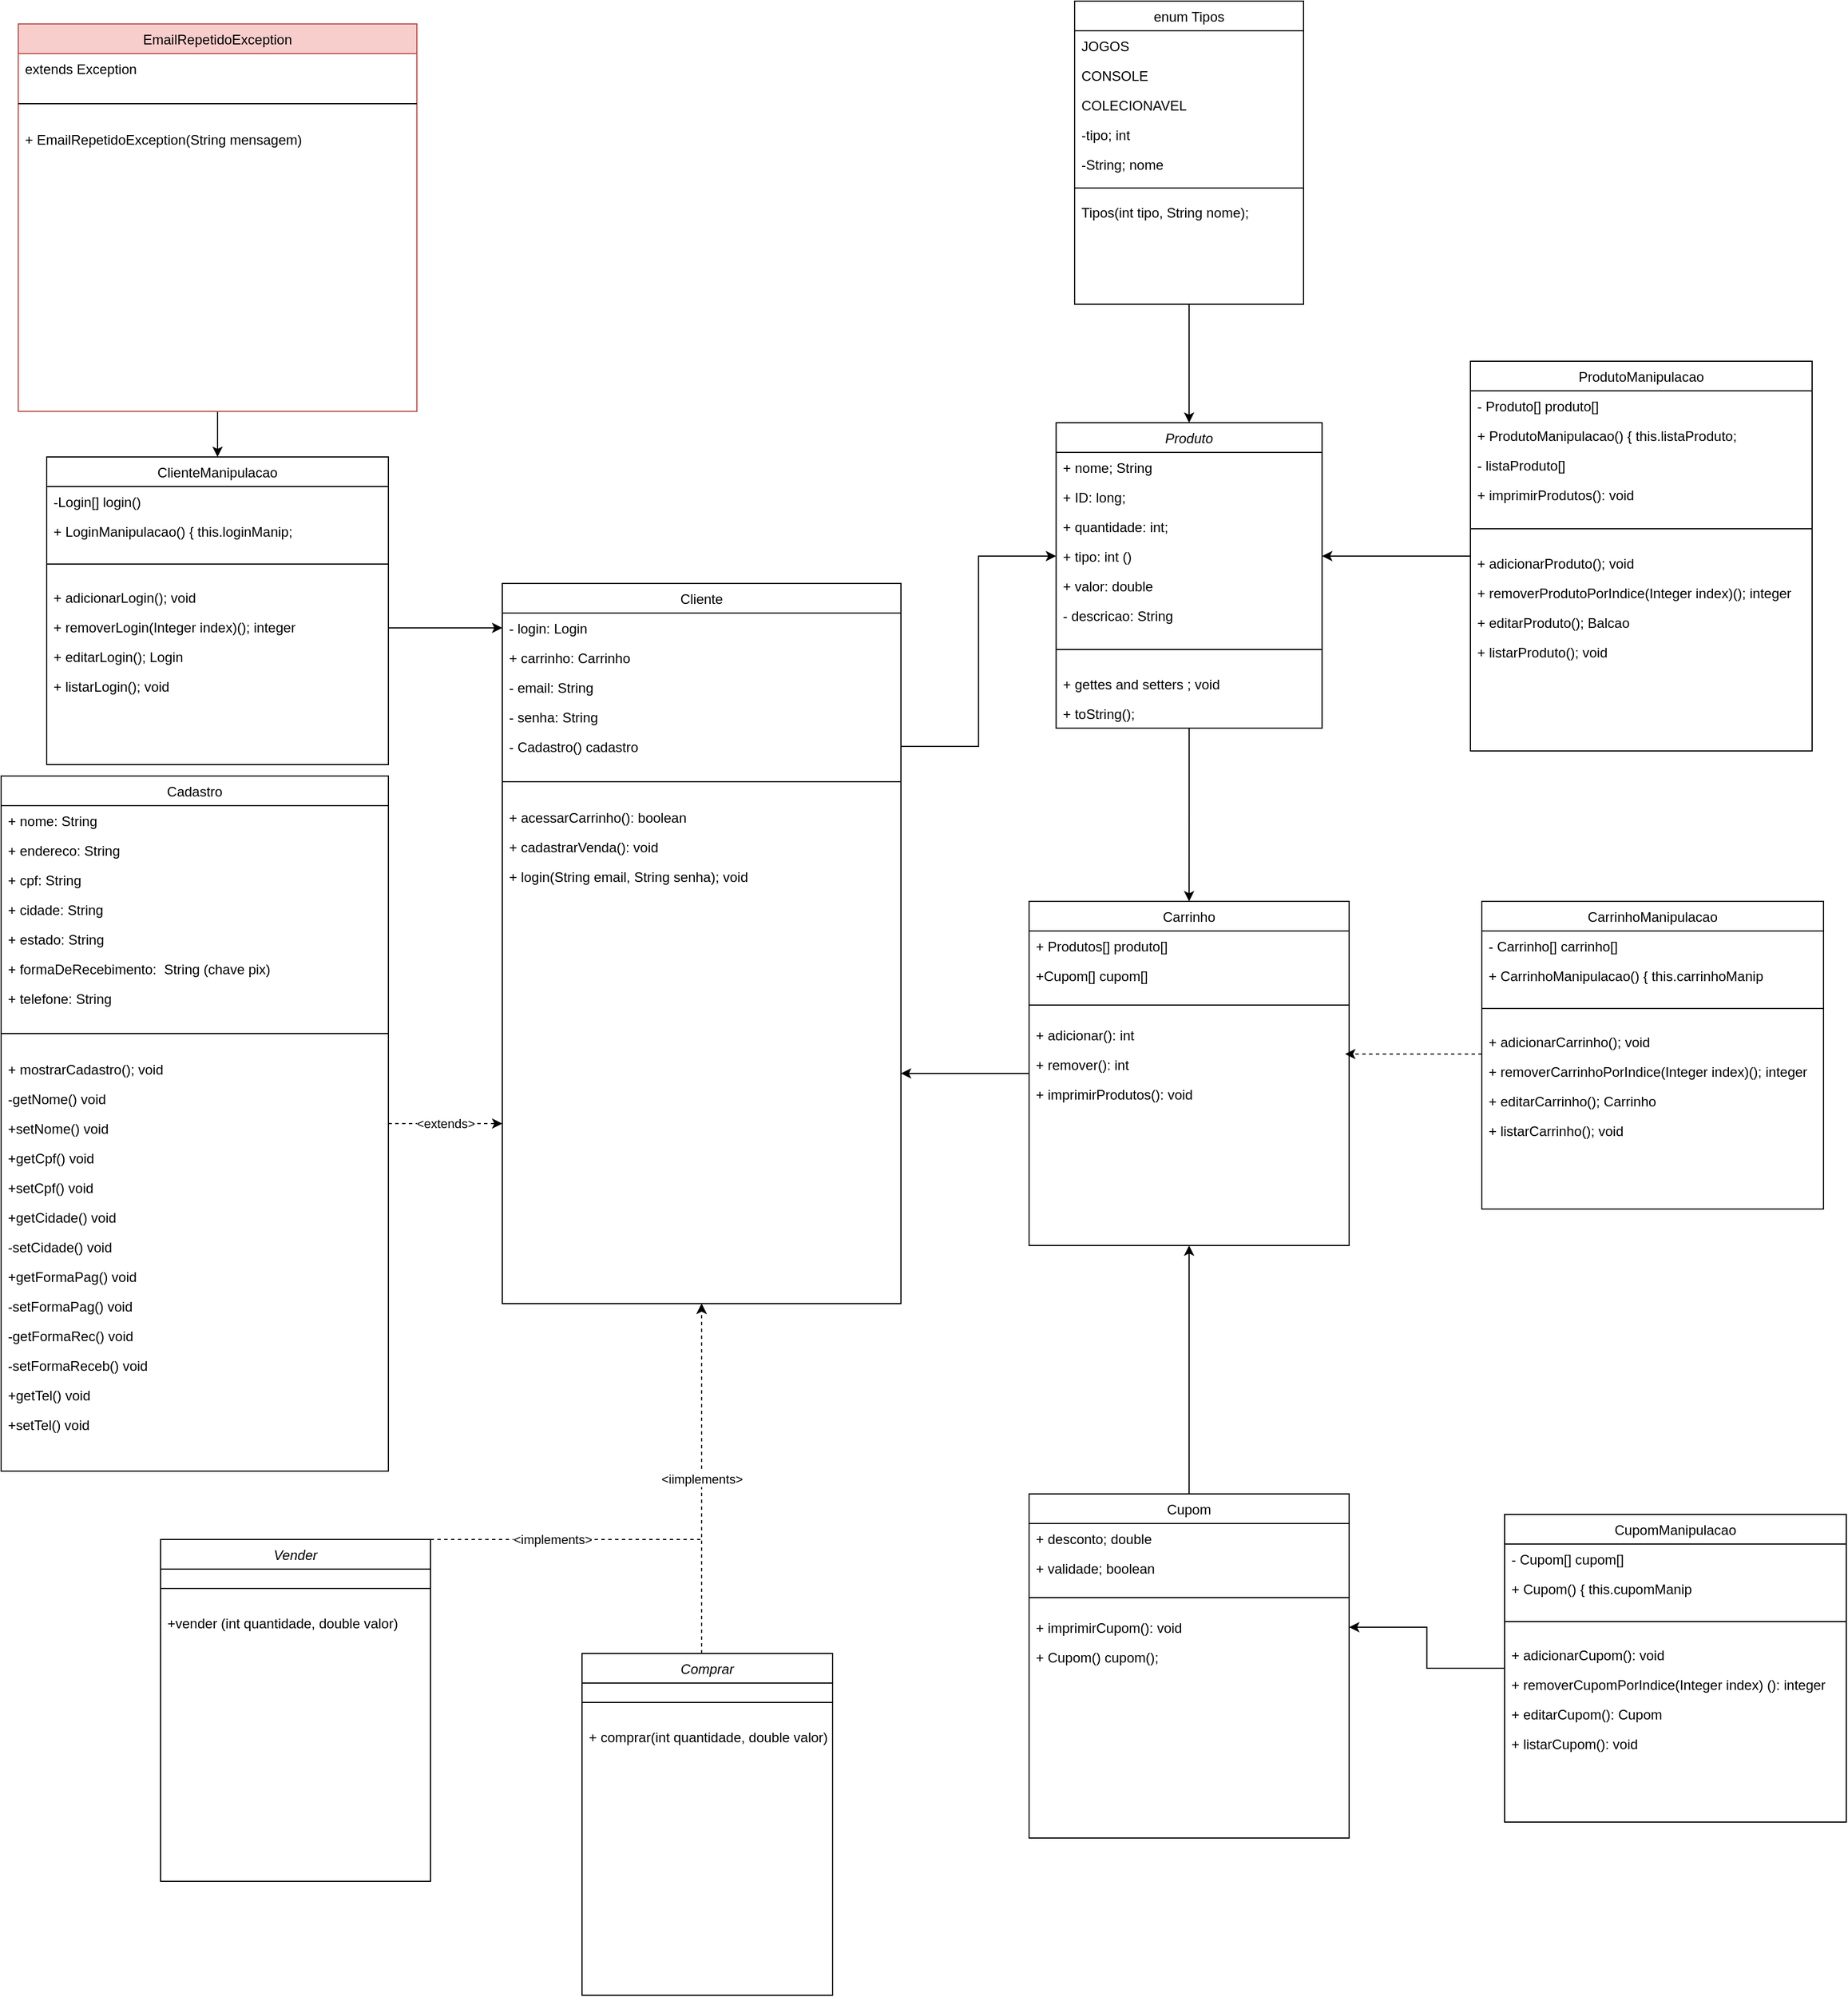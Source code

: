 <mxfile version="20.4.0" type="github">
  <diagram id="C5RBs43oDa-KdzZeNtuy" name="Page-1">
    <mxGraphModel dx="4876" dy="3347" grid="1" gridSize="10" guides="1" tooltips="1" connect="1" arrows="1" fold="1" page="1" pageScale="1" pageWidth="3300" pageHeight="2339" math="0" shadow="0">
      <root>
        <mxCell id="WIyWlLk6GJQsqaUBKTNV-0" />
        <mxCell id="WIyWlLk6GJQsqaUBKTNV-1" parent="WIyWlLk6GJQsqaUBKTNV-0" />
        <mxCell id="kBdst28I5aQ1oTpQg8cU-42" style="edgeStyle=orthogonalEdgeStyle;rounded=0;orthogonalLoop=1;jettySize=auto;html=1;" edge="1" parent="WIyWlLk6GJQsqaUBKTNV-1" source="JkuJIoE7SBukqdG8tUZ_-12">
          <mxGeometry relative="1" as="geometry">
            <mxPoint x="630" y="151" as="targetPoint" />
          </mxGeometry>
        </mxCell>
        <mxCell id="JkuJIoE7SBukqdG8tUZ_-12" value="Carrinho" style="swimlane;fontStyle=0;align=center;verticalAlign=top;childLayout=stackLayout;horizontal=1;startSize=26;horizontalStack=0;resizeParent=1;resizeLast=0;collapsible=1;marginBottom=0;rounded=0;shadow=0;strokeWidth=1;" parent="WIyWlLk6GJQsqaUBKTNV-1" vertex="1">
          <mxGeometry x="742.5" width="281" height="302" as="geometry">
            <mxRectangle x="550" y="140" width="160" height="26" as="alternateBounds" />
          </mxGeometry>
        </mxCell>
        <mxCell id="JkuJIoE7SBukqdG8tUZ_-14" value="+ Produtos[] produto[]" style="text;align=left;verticalAlign=top;spacingLeft=4;spacingRight=4;overflow=hidden;rotatable=0;points=[[0,0.5],[1,0.5]];portConstraint=eastwest;" parent="JkuJIoE7SBukqdG8tUZ_-12" vertex="1">
          <mxGeometry y="26" width="281" height="26" as="geometry" />
        </mxCell>
        <mxCell id="kBdst28I5aQ1oTpQg8cU-58" value="+Cupom[] cupom[]" style="text;align=left;verticalAlign=top;spacingLeft=4;spacingRight=4;overflow=hidden;rotatable=0;points=[[0,0.5],[1,0.5]];portConstraint=eastwest;" vertex="1" parent="JkuJIoE7SBukqdG8tUZ_-12">
          <mxGeometry y="52" width="281" height="26" as="geometry" />
        </mxCell>
        <mxCell id="JkuJIoE7SBukqdG8tUZ_-16" value="" style="line;html=1;strokeWidth=1;align=left;verticalAlign=middle;spacingTop=-1;spacingLeft=3;spacingRight=3;rotatable=0;labelPosition=right;points=[];portConstraint=eastwest;" parent="JkuJIoE7SBukqdG8tUZ_-12" vertex="1">
          <mxGeometry y="78" width="281" height="26" as="geometry" />
        </mxCell>
        <mxCell id="JkuJIoE7SBukqdG8tUZ_-17" value="+ adicionar(): int" style="text;align=left;verticalAlign=top;spacingLeft=4;spacingRight=4;overflow=hidden;rotatable=0;points=[[0,0.5],[1,0.5]];portConstraint=eastwest;" parent="JkuJIoE7SBukqdG8tUZ_-12" vertex="1">
          <mxGeometry y="104" width="281" height="26" as="geometry" />
        </mxCell>
        <mxCell id="kBdst28I5aQ1oTpQg8cU-73" value="+ remover(): int" style="text;align=left;verticalAlign=top;spacingLeft=4;spacingRight=4;overflow=hidden;rotatable=0;points=[[0,0.5],[1,0.5]];portConstraint=eastwest;" vertex="1" parent="JkuJIoE7SBukqdG8tUZ_-12">
          <mxGeometry y="130" width="281" height="26" as="geometry" />
        </mxCell>
        <mxCell id="JkuJIoE7SBukqdG8tUZ_-19" value="+ imprimirProdutos(): void" style="text;align=left;verticalAlign=top;spacingLeft=4;spacingRight=4;overflow=hidden;rotatable=0;points=[[0,0.5],[1,0.5]];portConstraint=eastwest;" parent="JkuJIoE7SBukqdG8tUZ_-12" vertex="1">
          <mxGeometry y="156" width="281" height="26" as="geometry" />
        </mxCell>
        <mxCell id="kBdst28I5aQ1oTpQg8cU-48" style="edgeStyle=orthogonalEdgeStyle;rounded=0;orthogonalLoop=1;jettySize=auto;html=1;" edge="1" parent="WIyWlLk6GJQsqaUBKTNV-1" source="JkuJIoE7SBukqdG8tUZ_-20" target="JkuJIoE7SBukqdG8tUZ_-12">
          <mxGeometry relative="1" as="geometry" />
        </mxCell>
        <mxCell id="JkuJIoE7SBukqdG8tUZ_-20" value="Produto" style="swimlane;fontStyle=2;align=center;verticalAlign=top;childLayout=stackLayout;horizontal=1;startSize=26;horizontalStack=0;resizeParent=1;resizeLast=0;collapsible=1;marginBottom=0;rounded=0;shadow=0;strokeWidth=1;" parent="WIyWlLk6GJQsqaUBKTNV-1" vertex="1">
          <mxGeometry x="766.25" y="-420" width="233.5" height="268" as="geometry">
            <mxRectangle x="230" y="140" width="160" height="26" as="alternateBounds" />
          </mxGeometry>
        </mxCell>
        <mxCell id="JkuJIoE7SBukqdG8tUZ_-21" value="+ nome; String" style="text;align=left;verticalAlign=top;spacingLeft=4;spacingRight=4;overflow=hidden;rotatable=0;points=[[0,0.5],[1,0.5]];portConstraint=eastwest;" parent="JkuJIoE7SBukqdG8tUZ_-20" vertex="1">
          <mxGeometry y="26" width="233.5" height="26" as="geometry" />
        </mxCell>
        <mxCell id="JkuJIoE7SBukqdG8tUZ_-22" value="+ ID: long;" style="text;align=left;verticalAlign=top;spacingLeft=4;spacingRight=4;overflow=hidden;rotatable=0;points=[[0,0.5],[1,0.5]];portConstraint=eastwest;rounded=0;shadow=0;html=0;" parent="JkuJIoE7SBukqdG8tUZ_-20" vertex="1">
          <mxGeometry y="52" width="233.5" height="26" as="geometry" />
        </mxCell>
        <mxCell id="JkuJIoE7SBukqdG8tUZ_-23" value="+ quantidade: int;" style="text;align=left;verticalAlign=top;spacingLeft=4;spacingRight=4;overflow=hidden;rotatable=0;points=[[0,0.5],[1,0.5]];portConstraint=eastwest;rounded=0;shadow=0;html=0;" parent="JkuJIoE7SBukqdG8tUZ_-20" vertex="1">
          <mxGeometry y="78" width="233.5" height="26" as="geometry" />
        </mxCell>
        <mxCell id="JkuJIoE7SBukqdG8tUZ_-24" value="+ tipo: int ()" style="text;align=left;verticalAlign=top;spacingLeft=4;spacingRight=4;overflow=hidden;rotatable=0;points=[[0,0.5],[1,0.5]];portConstraint=eastwest;rounded=0;shadow=0;html=0;" parent="JkuJIoE7SBukqdG8tUZ_-20" vertex="1">
          <mxGeometry y="104" width="233.5" height="26" as="geometry" />
        </mxCell>
        <mxCell id="JkuJIoE7SBukqdG8tUZ_-25" value="+ valor: double" style="text;align=left;verticalAlign=top;spacingLeft=4;spacingRight=4;overflow=hidden;rotatable=0;points=[[0,0.5],[1,0.5]];portConstraint=eastwest;rounded=0;shadow=0;html=0;" parent="JkuJIoE7SBukqdG8tUZ_-20" vertex="1">
          <mxGeometry y="130" width="233.5" height="26" as="geometry" />
        </mxCell>
        <mxCell id="JkuJIoE7SBukqdG8tUZ_-2" value="- descricao: String" style="text;align=left;verticalAlign=top;spacingLeft=4;spacingRight=4;overflow=hidden;rotatable=0;points=[[0,0.5],[1,0.5]];portConstraint=eastwest;" parent="JkuJIoE7SBukqdG8tUZ_-20" vertex="1">
          <mxGeometry y="156" width="233.5" height="26" as="geometry" />
        </mxCell>
        <mxCell id="JkuJIoE7SBukqdG8tUZ_-26" value="" style="line;html=1;strokeWidth=1;align=left;verticalAlign=middle;spacingTop=-1;spacingLeft=3;spacingRight=3;rotatable=0;labelPosition=right;points=[];portConstraint=eastwest;" parent="JkuJIoE7SBukqdG8tUZ_-20" vertex="1">
          <mxGeometry y="182" width="233.5" height="34" as="geometry" />
        </mxCell>
        <mxCell id="nwzno8uzd7vZPeXobcwK-57" value="+ gettes and setters ; void" style="text;align=left;verticalAlign=top;spacingLeft=4;spacingRight=4;overflow=hidden;rotatable=0;points=[[0,0.5],[1,0.5]];portConstraint=eastwest;" parent="JkuJIoE7SBukqdG8tUZ_-20" vertex="1">
          <mxGeometry y="216" width="233.5" height="26" as="geometry" />
        </mxCell>
        <mxCell id="nwzno8uzd7vZPeXobcwK-58" value="+ toString();" style="text;align=left;verticalAlign=top;spacingLeft=4;spacingRight=4;overflow=hidden;rotatable=0;points=[[0,0.5],[1,0.5]];portConstraint=eastwest;" parent="JkuJIoE7SBukqdG8tUZ_-20" vertex="1">
          <mxGeometry y="242" width="233.5" height="26" as="geometry" />
        </mxCell>
        <mxCell id="JkuJIoE7SBukqdG8tUZ_-28" value="Cliente" style="swimlane;fontStyle=0;align=center;verticalAlign=top;childLayout=stackLayout;horizontal=1;startSize=26;horizontalStack=0;resizeParent=1;resizeLast=0;collapsible=1;marginBottom=0;rounded=0;shadow=0;strokeWidth=1;" parent="WIyWlLk6GJQsqaUBKTNV-1" vertex="1">
          <mxGeometry x="280" y="-279" width="350" height="632" as="geometry">
            <mxRectangle x="550" y="140" width="160" height="26" as="alternateBounds" />
          </mxGeometry>
        </mxCell>
        <mxCell id="iqWXhcP6Gmm81lYTE9qX-86" value="- login: Login" style="text;align=left;verticalAlign=top;spacingLeft=4;spacingRight=4;overflow=hidden;rotatable=0;points=[[0,0.5],[1,0.5]];portConstraint=eastwest;rounded=0;shadow=0;html=0;" parent="JkuJIoE7SBukqdG8tUZ_-28" vertex="1">
          <mxGeometry y="26" width="350" height="26" as="geometry" />
        </mxCell>
        <mxCell id="JkuJIoE7SBukqdG8tUZ_-35" value="+ carrinho: Carrinho" style="text;align=left;verticalAlign=top;spacingLeft=4;spacingRight=4;overflow=hidden;rotatable=0;points=[[0,0.5],[1,0.5]];portConstraint=eastwest;" parent="JkuJIoE7SBukqdG8tUZ_-28" vertex="1">
          <mxGeometry y="52" width="350" height="26" as="geometry" />
        </mxCell>
        <mxCell id="kBdst28I5aQ1oTpQg8cU-45" value="- email: String" style="text;align=left;verticalAlign=top;spacingLeft=4;spacingRight=4;overflow=hidden;rotatable=0;points=[[0,0.5],[1,0.5]];portConstraint=eastwest;rounded=0;shadow=0;html=0;" vertex="1" parent="JkuJIoE7SBukqdG8tUZ_-28">
          <mxGeometry y="78" width="350" height="26" as="geometry" />
        </mxCell>
        <mxCell id="iqWXhcP6Gmm81lYTE9qX-76" value="- senha: String" style="text;align=left;verticalAlign=top;spacingLeft=4;spacingRight=4;overflow=hidden;rotatable=0;points=[[0,0.5],[1,0.5]];portConstraint=eastwest;" parent="JkuJIoE7SBukqdG8tUZ_-28" vertex="1">
          <mxGeometry y="104" width="350" height="26" as="geometry" />
        </mxCell>
        <mxCell id="kBdst28I5aQ1oTpQg8cU-46" value="- Cadastro() cadastro" style="text;align=left;verticalAlign=top;spacingLeft=4;spacingRight=4;overflow=hidden;rotatable=0;points=[[0,0.5],[1,0.5]];portConstraint=eastwest;" vertex="1" parent="JkuJIoE7SBukqdG8tUZ_-28">
          <mxGeometry y="130" width="350" height="26" as="geometry" />
        </mxCell>
        <mxCell id="JkuJIoE7SBukqdG8tUZ_-38" value="" style="line;html=1;strokeWidth=1;align=left;verticalAlign=middle;spacingTop=-1;spacingLeft=3;spacingRight=3;rotatable=0;labelPosition=right;points=[];portConstraint=eastwest;" parent="JkuJIoE7SBukqdG8tUZ_-28" vertex="1">
          <mxGeometry y="156" width="350" height="36" as="geometry" />
        </mxCell>
        <mxCell id="JkuJIoE7SBukqdG8tUZ_-42" value="+ acessarCarrinho(): boolean" style="text;align=left;verticalAlign=top;spacingLeft=4;spacingRight=4;overflow=hidden;rotatable=0;points=[[0,0.5],[1,0.5]];portConstraint=eastwest;" parent="JkuJIoE7SBukqdG8tUZ_-28" vertex="1">
          <mxGeometry y="192" width="350" height="26" as="geometry" />
        </mxCell>
        <mxCell id="JkuJIoE7SBukqdG8tUZ_-43" value="+ cadastrarVenda(): void" style="text;align=left;verticalAlign=top;spacingLeft=4;spacingRight=4;overflow=hidden;rotatable=0;points=[[0,0.5],[1,0.5]];portConstraint=eastwest;" parent="JkuJIoE7SBukqdG8tUZ_-28" vertex="1">
          <mxGeometry y="218" width="350" height="26" as="geometry" />
        </mxCell>
        <mxCell id="iqWXhcP6Gmm81lYTE9qX-31" value="+ login(String email, String senha); void" style="text;align=left;verticalAlign=top;spacingLeft=4;spacingRight=4;overflow=hidden;rotatable=0;points=[[0,0.5],[1,0.5]];portConstraint=eastwest;" parent="JkuJIoE7SBukqdG8tUZ_-28" vertex="1">
          <mxGeometry y="244" width="350" height="26" as="geometry" />
        </mxCell>
        <mxCell id="iqWXhcP6Gmm81lYTE9qX-30" value="&amp;lt;implements&amp;gt;" style="edgeStyle=orthogonalEdgeStyle;rounded=0;orthogonalLoop=1;jettySize=auto;html=1;entryX=0.5;entryY=1;entryDx=0;entryDy=0;dashed=1;" parent="WIyWlLk6GJQsqaUBKTNV-1" source="EZmZFvH6jRL-wL6Aayow-8" target="JkuJIoE7SBukqdG8tUZ_-28" edge="1">
          <mxGeometry x="-0.518" relative="1" as="geometry">
            <Array as="points">
              <mxPoint x="455" y="560" />
            </Array>
            <mxPoint as="offset" />
          </mxGeometry>
        </mxCell>
        <mxCell id="EZmZFvH6jRL-wL6Aayow-8" value="Vender" style="swimlane;fontStyle=2;align=center;verticalAlign=top;childLayout=stackLayout;horizontal=1;startSize=26;horizontalStack=0;resizeParent=1;resizeLast=0;collapsible=1;marginBottom=0;rounded=0;shadow=0;strokeWidth=1;" parent="WIyWlLk6GJQsqaUBKTNV-1" vertex="1">
          <mxGeometry x="-20" y="560" width="237" height="300" as="geometry">
            <mxRectangle x="230" y="140" width="160" height="26" as="alternateBounds" />
          </mxGeometry>
        </mxCell>
        <mxCell id="EZmZFvH6jRL-wL6Aayow-14" value="" style="line;html=1;strokeWidth=1;align=left;verticalAlign=middle;spacingTop=-1;spacingLeft=3;spacingRight=3;rotatable=0;labelPosition=right;points=[];portConstraint=eastwest;" parent="EZmZFvH6jRL-wL6Aayow-8" vertex="1">
          <mxGeometry y="26" width="237" height="34" as="geometry" />
        </mxCell>
        <mxCell id="EZmZFvH6jRL-wL6Aayow-15" value="+vender (int quantidade, double valor)" style="text;align=left;verticalAlign=top;spacingLeft=4;spacingRight=4;overflow=hidden;rotatable=0;points=[[0,0.5],[1,0.5]];portConstraint=eastwest;" parent="EZmZFvH6jRL-wL6Aayow-8" vertex="1">
          <mxGeometry y="60" width="237" height="26" as="geometry" />
        </mxCell>
        <mxCell id="iqWXhcP6Gmm81lYTE9qX-28" value="&amp;lt;iimplements&amp;gt;" style="edgeStyle=orthogonalEdgeStyle;rounded=0;orthogonalLoop=1;jettySize=auto;html=1;entryX=0.5;entryY=1;entryDx=0;entryDy=0;dashed=1;" parent="WIyWlLk6GJQsqaUBKTNV-1" source="iqWXhcP6Gmm81lYTE9qX-25" target="JkuJIoE7SBukqdG8tUZ_-28" edge="1">
          <mxGeometry relative="1" as="geometry">
            <Array as="points">
              <mxPoint x="455" y="480" />
              <mxPoint x="455" y="480" />
            </Array>
          </mxGeometry>
        </mxCell>
        <mxCell id="iqWXhcP6Gmm81lYTE9qX-25" value="Comprar" style="swimlane;fontStyle=2;align=center;verticalAlign=top;childLayout=stackLayout;horizontal=1;startSize=26;horizontalStack=0;resizeParent=1;resizeLast=0;collapsible=1;marginBottom=0;rounded=0;shadow=0;strokeWidth=1;" parent="WIyWlLk6GJQsqaUBKTNV-1" vertex="1">
          <mxGeometry x="350" y="660" width="220" height="300" as="geometry">
            <mxRectangle x="230" y="140" width="160" height="26" as="alternateBounds" />
          </mxGeometry>
        </mxCell>
        <mxCell id="iqWXhcP6Gmm81lYTE9qX-26" value="" style="line;html=1;strokeWidth=1;align=left;verticalAlign=middle;spacingTop=-1;spacingLeft=3;spacingRight=3;rotatable=0;labelPosition=right;points=[];portConstraint=eastwest;" parent="iqWXhcP6Gmm81lYTE9qX-25" vertex="1">
          <mxGeometry y="26" width="220" height="34" as="geometry" />
        </mxCell>
        <mxCell id="iqWXhcP6Gmm81lYTE9qX-27" value="+ comprar(int quantidade, double valor)" style="text;align=left;verticalAlign=top;spacingLeft=4;spacingRight=4;overflow=hidden;rotatable=0;points=[[0,0.5],[1,0.5]];portConstraint=eastwest;" parent="iqWXhcP6Gmm81lYTE9qX-25" vertex="1">
          <mxGeometry y="60" width="220" height="26" as="geometry" />
        </mxCell>
        <mxCell id="kBdst28I5aQ1oTpQg8cU-71" value="&amp;lt;extends&amp;gt;" style="edgeStyle=orthogonalEdgeStyle;rounded=0;orthogonalLoop=1;jettySize=auto;html=1;entryX=0;entryY=0.75;entryDx=0;entryDy=0;dashed=1;" edge="1" parent="WIyWlLk6GJQsqaUBKTNV-1" source="iqWXhcP6Gmm81lYTE9qX-92" target="JkuJIoE7SBukqdG8tUZ_-28">
          <mxGeometry relative="1" as="geometry">
            <Array as="points">
              <mxPoint x="220" y="195" />
              <mxPoint x="220" y="195" />
            </Array>
          </mxGeometry>
        </mxCell>
        <mxCell id="iqWXhcP6Gmm81lYTE9qX-92" value="Cadastro" style="swimlane;fontStyle=0;align=center;verticalAlign=top;childLayout=stackLayout;horizontal=1;startSize=26;horizontalStack=0;resizeParent=1;resizeLast=0;collapsible=1;marginBottom=0;rounded=0;shadow=0;strokeWidth=1;" parent="WIyWlLk6GJQsqaUBKTNV-1" vertex="1">
          <mxGeometry x="-160" y="-110" width="340" height="610" as="geometry">
            <mxRectangle x="550" y="140" width="160" height="26" as="alternateBounds" />
          </mxGeometry>
        </mxCell>
        <mxCell id="iqWXhcP6Gmm81lYTE9qX-93" value="+ nome: String" style="text;align=left;verticalAlign=top;spacingLeft=4;spacingRight=4;overflow=hidden;rotatable=0;points=[[0,0.5],[1,0.5]];portConstraint=eastwest;rounded=0;shadow=0;html=0;" parent="iqWXhcP6Gmm81lYTE9qX-92" vertex="1">
          <mxGeometry y="26" width="340" height="26" as="geometry" />
        </mxCell>
        <mxCell id="iqWXhcP6Gmm81lYTE9qX-95" value="+ endereco: String" style="text;align=left;verticalAlign=top;spacingLeft=4;spacingRight=4;overflow=hidden;rotatable=0;points=[[0,0.5],[1,0.5]];portConstraint=eastwest;" parent="iqWXhcP6Gmm81lYTE9qX-92" vertex="1">
          <mxGeometry y="52" width="340" height="26" as="geometry" />
        </mxCell>
        <mxCell id="iqWXhcP6Gmm81lYTE9qX-96" value="+ cpf: String" style="text;align=left;verticalAlign=top;spacingLeft=4;spacingRight=4;overflow=hidden;rotatable=0;points=[[0,0.5],[1,0.5]];portConstraint=eastwest;" parent="iqWXhcP6Gmm81lYTE9qX-92" vertex="1">
          <mxGeometry y="78" width="340" height="26" as="geometry" />
        </mxCell>
        <mxCell id="iqWXhcP6Gmm81lYTE9qX-97" value="+ cidade: String" style="text;align=left;verticalAlign=top;spacingLeft=4;spacingRight=4;overflow=hidden;rotatable=0;points=[[0,0.5],[1,0.5]];portConstraint=eastwest;" parent="iqWXhcP6Gmm81lYTE9qX-92" vertex="1">
          <mxGeometry y="104" width="340" height="26" as="geometry" />
        </mxCell>
        <mxCell id="iqWXhcP6Gmm81lYTE9qX-98" value="+ estado: String" style="text;align=left;verticalAlign=top;spacingLeft=4;spacingRight=4;overflow=hidden;rotatable=0;points=[[0,0.5],[1,0.5]];portConstraint=eastwest;" parent="iqWXhcP6Gmm81lYTE9qX-92" vertex="1">
          <mxGeometry y="130" width="340" height="26" as="geometry" />
        </mxCell>
        <mxCell id="iqWXhcP6Gmm81lYTE9qX-101" value="+ formaDeRecebimento:  String (chave pix)" style="text;align=left;verticalAlign=top;spacingLeft=4;spacingRight=4;overflow=hidden;rotatable=0;points=[[0,0.5],[1,0.5]];portConstraint=eastwest;" parent="iqWXhcP6Gmm81lYTE9qX-92" vertex="1">
          <mxGeometry y="156" width="340" height="26" as="geometry" />
        </mxCell>
        <mxCell id="iqWXhcP6Gmm81lYTE9qX-102" value="+ telefone: String" style="text;align=left;verticalAlign=top;spacingLeft=4;spacingRight=4;overflow=hidden;rotatable=0;points=[[0,0.5],[1,0.5]];portConstraint=eastwest;" parent="iqWXhcP6Gmm81lYTE9qX-92" vertex="1">
          <mxGeometry y="182" width="340" height="26" as="geometry" />
        </mxCell>
        <mxCell id="iqWXhcP6Gmm81lYTE9qX-104" value="" style="line;html=1;strokeWidth=1;align=left;verticalAlign=middle;spacingTop=-1;spacingLeft=3;spacingRight=3;rotatable=0;labelPosition=right;points=[];portConstraint=eastwest;" parent="iqWXhcP6Gmm81lYTE9qX-92" vertex="1">
          <mxGeometry y="208" width="340" height="36" as="geometry" />
        </mxCell>
        <mxCell id="iqWXhcP6Gmm81lYTE9qX-106" value="+ mostrarCadastro(); void" style="text;align=left;verticalAlign=top;spacingLeft=4;spacingRight=4;overflow=hidden;rotatable=0;points=[[0,0.5],[1,0.5]];portConstraint=eastwest;" parent="iqWXhcP6Gmm81lYTE9qX-92" vertex="1">
          <mxGeometry y="244" width="340" height="26" as="geometry" />
        </mxCell>
        <mxCell id="kBdst28I5aQ1oTpQg8cU-0" value="-getNome() void" style="text;align=left;verticalAlign=top;spacingLeft=4;spacingRight=4;overflow=hidden;rotatable=0;points=[[0,0.5],[1,0.5]];portConstraint=eastwest;" vertex="1" parent="iqWXhcP6Gmm81lYTE9qX-92">
          <mxGeometry y="270" width="340" height="26" as="geometry" />
        </mxCell>
        <mxCell id="kBdst28I5aQ1oTpQg8cU-1" value="+setNome() void" style="text;align=left;verticalAlign=top;spacingLeft=4;spacingRight=4;overflow=hidden;rotatable=0;points=[[0,0.5],[1,0.5]];portConstraint=eastwest;" vertex="1" parent="iqWXhcP6Gmm81lYTE9qX-92">
          <mxGeometry y="296" width="340" height="26" as="geometry" />
        </mxCell>
        <mxCell id="kBdst28I5aQ1oTpQg8cU-2" value="+getCpf() void" style="text;align=left;verticalAlign=top;spacingLeft=4;spacingRight=4;overflow=hidden;rotatable=0;points=[[0,0.5],[1,0.5]];portConstraint=eastwest;" vertex="1" parent="iqWXhcP6Gmm81lYTE9qX-92">
          <mxGeometry y="322" width="340" height="26" as="geometry" />
        </mxCell>
        <mxCell id="kBdst28I5aQ1oTpQg8cU-3" value="+setCpf() void" style="text;align=left;verticalAlign=top;spacingLeft=4;spacingRight=4;overflow=hidden;rotatable=0;points=[[0,0.5],[1,0.5]];portConstraint=eastwest;" vertex="1" parent="iqWXhcP6Gmm81lYTE9qX-92">
          <mxGeometry y="348" width="340" height="26" as="geometry" />
        </mxCell>
        <mxCell id="kBdst28I5aQ1oTpQg8cU-4" value="+getCidade() void" style="text;align=left;verticalAlign=top;spacingLeft=4;spacingRight=4;overflow=hidden;rotatable=0;points=[[0,0.5],[1,0.5]];portConstraint=eastwest;" vertex="1" parent="iqWXhcP6Gmm81lYTE9qX-92">
          <mxGeometry y="374" width="340" height="26" as="geometry" />
        </mxCell>
        <mxCell id="kBdst28I5aQ1oTpQg8cU-5" value="-setCidade() void" style="text;align=left;verticalAlign=top;spacingLeft=4;spacingRight=4;overflow=hidden;rotatable=0;points=[[0,0.5],[1,0.5]];portConstraint=eastwest;" vertex="1" parent="iqWXhcP6Gmm81lYTE9qX-92">
          <mxGeometry y="400" width="340" height="26" as="geometry" />
        </mxCell>
        <mxCell id="kBdst28I5aQ1oTpQg8cU-6" value="+getFormaPag() void" style="text;align=left;verticalAlign=top;spacingLeft=4;spacingRight=4;overflow=hidden;rotatable=0;points=[[0,0.5],[1,0.5]];portConstraint=eastwest;" vertex="1" parent="iqWXhcP6Gmm81lYTE9qX-92">
          <mxGeometry y="426" width="340" height="26" as="geometry" />
        </mxCell>
        <mxCell id="kBdst28I5aQ1oTpQg8cU-7" value="-setFormaPag() void" style="text;align=left;verticalAlign=top;spacingLeft=4;spacingRight=4;overflow=hidden;rotatable=0;points=[[0,0.5],[1,0.5]];portConstraint=eastwest;" vertex="1" parent="iqWXhcP6Gmm81lYTE9qX-92">
          <mxGeometry y="452" width="340" height="26" as="geometry" />
        </mxCell>
        <mxCell id="kBdst28I5aQ1oTpQg8cU-8" value="-getFormaRec() void" style="text;align=left;verticalAlign=top;spacingLeft=4;spacingRight=4;overflow=hidden;rotatable=0;points=[[0,0.5],[1,0.5]];portConstraint=eastwest;" vertex="1" parent="iqWXhcP6Gmm81lYTE9qX-92">
          <mxGeometry y="478" width="340" height="26" as="geometry" />
        </mxCell>
        <mxCell id="kBdst28I5aQ1oTpQg8cU-9" value="-setFormaReceb() void" style="text;align=left;verticalAlign=top;spacingLeft=4;spacingRight=4;overflow=hidden;rotatable=0;points=[[0,0.5],[1,0.5]];portConstraint=eastwest;" vertex="1" parent="iqWXhcP6Gmm81lYTE9qX-92">
          <mxGeometry y="504" width="340" height="26" as="geometry" />
        </mxCell>
        <mxCell id="kBdst28I5aQ1oTpQg8cU-10" value="+getTel() void" style="text;align=left;verticalAlign=top;spacingLeft=4;spacingRight=4;overflow=hidden;rotatable=0;points=[[0,0.5],[1,0.5]];portConstraint=eastwest;" vertex="1" parent="iqWXhcP6Gmm81lYTE9qX-92">
          <mxGeometry y="530" width="340" height="26" as="geometry" />
        </mxCell>
        <mxCell id="kBdst28I5aQ1oTpQg8cU-11" value="+setTel() void" style="text;align=left;verticalAlign=top;spacingLeft=4;spacingRight=4;overflow=hidden;rotatable=0;points=[[0,0.5],[1,0.5]];portConstraint=eastwest;" vertex="1" parent="iqWXhcP6Gmm81lYTE9qX-92">
          <mxGeometry y="556" width="340" height="26" as="geometry" />
        </mxCell>
        <mxCell id="kBdst28I5aQ1oTpQg8cU-68" style="edgeStyle=orthogonalEdgeStyle;rounded=0;orthogonalLoop=1;jettySize=auto;html=1;entryX=0.5;entryY=0;entryDx=0;entryDy=0;" edge="1" parent="WIyWlLk6GJQsqaUBKTNV-1" source="nwzno8uzd7vZPeXobcwK-21" target="JkuJIoE7SBukqdG8tUZ_-20">
          <mxGeometry relative="1" as="geometry" />
        </mxCell>
        <mxCell id="nwzno8uzd7vZPeXobcwK-21" value="enum Tipos" style="swimlane;fontStyle=0;align=center;verticalAlign=top;childLayout=stackLayout;horizontal=1;startSize=26;horizontalStack=0;resizeParent=1;resizeLast=0;collapsible=1;marginBottom=0;rounded=0;shadow=0;strokeWidth=1;" parent="WIyWlLk6GJQsqaUBKTNV-1" vertex="1">
          <mxGeometry x="782.5" y="-790" width="201" height="266" as="geometry">
            <mxRectangle x="130" y="380" width="160" height="26" as="alternateBounds" />
          </mxGeometry>
        </mxCell>
        <mxCell id="nwzno8uzd7vZPeXobcwK-22" value="JOGOS" style="text;align=left;verticalAlign=top;spacingLeft=4;spacingRight=4;overflow=hidden;rotatable=0;points=[[0,0.5],[1,0.5]];portConstraint=eastwest;" parent="nwzno8uzd7vZPeXobcwK-21" vertex="1">
          <mxGeometry y="26" width="201" height="26" as="geometry" />
        </mxCell>
        <mxCell id="nwzno8uzd7vZPeXobcwK-23" value="CONSOLE&#xa;" style="text;align=left;verticalAlign=top;spacingLeft=4;spacingRight=4;overflow=hidden;rotatable=0;points=[[0,0.5],[1,0.5]];portConstraint=eastwest;" parent="nwzno8uzd7vZPeXobcwK-21" vertex="1">
          <mxGeometry y="52" width="201" height="26" as="geometry" />
        </mxCell>
        <mxCell id="nwzno8uzd7vZPeXobcwK-24" value="COLECIONAVEL" style="text;align=left;verticalAlign=top;spacingLeft=4;spacingRight=4;overflow=hidden;rotatable=0;points=[[0,0.5],[1,0.5]];portConstraint=eastwest;" parent="nwzno8uzd7vZPeXobcwK-21" vertex="1">
          <mxGeometry y="78" width="201" height="26" as="geometry" />
        </mxCell>
        <mxCell id="nwzno8uzd7vZPeXobcwK-28" value="-tipo; int" style="text;align=left;verticalAlign=top;spacingLeft=4;spacingRight=4;overflow=hidden;rotatable=0;points=[[0,0.5],[1,0.5]];portConstraint=eastwest;" parent="nwzno8uzd7vZPeXobcwK-21" vertex="1">
          <mxGeometry y="104" width="201" height="26" as="geometry" />
        </mxCell>
        <mxCell id="nwzno8uzd7vZPeXobcwK-29" value="-String; nome" style="text;align=left;verticalAlign=top;spacingLeft=4;spacingRight=4;overflow=hidden;rotatable=0;points=[[0,0.5],[1,0.5]];portConstraint=eastwest;" parent="nwzno8uzd7vZPeXobcwK-21" vertex="1">
          <mxGeometry y="130" width="201" height="26" as="geometry" />
        </mxCell>
        <mxCell id="nwzno8uzd7vZPeXobcwK-25" value="" style="line;html=1;strokeWidth=1;align=left;verticalAlign=middle;spacingTop=-1;spacingLeft=3;spacingRight=3;rotatable=0;labelPosition=right;points=[];portConstraint=eastwest;" parent="nwzno8uzd7vZPeXobcwK-21" vertex="1">
          <mxGeometry y="156" width="201" height="16" as="geometry" />
        </mxCell>
        <mxCell id="nwzno8uzd7vZPeXobcwK-26" value="Tipos(int tipo, String nome);" style="text;align=left;verticalAlign=top;spacingLeft=4;spacingRight=4;overflow=hidden;rotatable=0;points=[[0,0.5],[1,0.5]];portConstraint=eastwest;" parent="nwzno8uzd7vZPeXobcwK-21" vertex="1">
          <mxGeometry y="172" width="201" height="26" as="geometry" />
        </mxCell>
        <mxCell id="nwzno8uzd7vZPeXobcwK-59" style="edgeStyle=orthogonalEdgeStyle;rounded=0;orthogonalLoop=1;jettySize=auto;html=1;entryX=0.5;entryY=0;entryDx=0;entryDy=0;" parent="WIyWlLk6GJQsqaUBKTNV-1" source="nwzno8uzd7vZPeXobcwK-43" edge="1" target="kBdst28I5aQ1oTpQg8cU-24">
          <mxGeometry relative="1" as="geometry">
            <mxPoint x="430" y="-280" as="targetPoint" />
          </mxGeometry>
        </mxCell>
        <mxCell id="nwzno8uzd7vZPeXobcwK-43" value="EmailRepetidoException" style="swimlane;fontStyle=0;align=center;verticalAlign=top;childLayout=stackLayout;horizontal=1;startSize=26;horizontalStack=0;resizeParent=1;resizeLast=0;collapsible=1;marginBottom=0;rounded=0;shadow=0;strokeWidth=1;fillColor=#f8cecc;strokeColor=#b85450;" parent="WIyWlLk6GJQsqaUBKTNV-1" vertex="1">
          <mxGeometry x="-145" y="-770" width="350" height="340" as="geometry">
            <mxRectangle x="550" y="140" width="160" height="26" as="alternateBounds" />
          </mxGeometry>
        </mxCell>
        <mxCell id="nwzno8uzd7vZPeXobcwK-56" value="extends Exception" style="text;align=left;verticalAlign=top;spacingLeft=4;spacingRight=4;overflow=hidden;rotatable=0;points=[[0,0.5],[1,0.5]];portConstraint=eastwest;" parent="nwzno8uzd7vZPeXobcwK-43" vertex="1">
          <mxGeometry y="26" width="350" height="26" as="geometry" />
        </mxCell>
        <mxCell id="nwzno8uzd7vZPeXobcwK-53" value="" style="line;html=1;strokeWidth=1;align=left;verticalAlign=middle;spacingTop=-1;spacingLeft=3;spacingRight=3;rotatable=0;labelPosition=right;points=[];portConstraint=eastwest;" parent="nwzno8uzd7vZPeXobcwK-43" vertex="1">
          <mxGeometry y="52" width="350" height="36" as="geometry" />
        </mxCell>
        <mxCell id="nwzno8uzd7vZPeXobcwK-55" value="+ EmailRepetidoException(String mensagem)" style="text;align=left;verticalAlign=top;spacingLeft=4;spacingRight=4;overflow=hidden;rotatable=0;points=[[0,0.5],[1,0.5]];portConstraint=eastwest;" parent="nwzno8uzd7vZPeXobcwK-43" vertex="1">
          <mxGeometry y="88" width="350" height="26" as="geometry" />
        </mxCell>
        <mxCell id="kBdst28I5aQ1oTpQg8cU-70" style="edgeStyle=orthogonalEdgeStyle;rounded=0;orthogonalLoop=1;jettySize=auto;html=1;entryX=0;entryY=0.5;entryDx=0;entryDy=0;" edge="1" parent="WIyWlLk6GJQsqaUBKTNV-1" source="kBdst28I5aQ1oTpQg8cU-24" target="iqWXhcP6Gmm81lYTE9qX-86">
          <mxGeometry relative="1" as="geometry">
            <Array as="points">
              <mxPoint x="190" y="-240" />
              <mxPoint x="190" y="-240" />
            </Array>
          </mxGeometry>
        </mxCell>
        <mxCell id="kBdst28I5aQ1oTpQg8cU-24" value="ClienteManipulacao" style="swimlane;fontStyle=0;align=center;verticalAlign=top;childLayout=stackLayout;horizontal=1;startSize=26;horizontalStack=0;resizeParent=1;resizeLast=0;collapsible=1;marginBottom=0;rounded=0;shadow=0;strokeWidth=1;" vertex="1" parent="WIyWlLk6GJQsqaUBKTNV-1">
          <mxGeometry x="-120" y="-390" width="300" height="270" as="geometry">
            <mxRectangle x="550" y="140" width="160" height="26" as="alternateBounds" />
          </mxGeometry>
        </mxCell>
        <mxCell id="kBdst28I5aQ1oTpQg8cU-25" value="-Login[] login()" style="text;align=left;verticalAlign=top;spacingLeft=4;spacingRight=4;overflow=hidden;rotatable=0;points=[[0,0.5],[1,0.5]];portConstraint=eastwest;rounded=0;shadow=0;html=0;" vertex="1" parent="kBdst28I5aQ1oTpQg8cU-24">
          <mxGeometry y="26" width="300" height="26" as="geometry" />
        </mxCell>
        <mxCell id="kBdst28I5aQ1oTpQg8cU-26" value="+ LoginManipulacao() { this.loginManip;" style="text;align=left;verticalAlign=top;spacingLeft=4;spacingRight=4;overflow=hidden;rotatable=0;points=[[0,0.5],[1,0.5]];portConstraint=eastwest;rounded=0;shadow=0;html=0;" vertex="1" parent="kBdst28I5aQ1oTpQg8cU-24">
          <mxGeometry y="52" width="300" height="26" as="geometry" />
        </mxCell>
        <mxCell id="kBdst28I5aQ1oTpQg8cU-27" value="" style="line;html=1;strokeWidth=1;align=left;verticalAlign=middle;spacingTop=-1;spacingLeft=3;spacingRight=3;rotatable=0;labelPosition=right;points=[];portConstraint=eastwest;" vertex="1" parent="kBdst28I5aQ1oTpQg8cU-24">
          <mxGeometry y="78" width="300" height="32" as="geometry" />
        </mxCell>
        <mxCell id="kBdst28I5aQ1oTpQg8cU-28" value="+ adicionarLogin(); void" style="text;align=left;verticalAlign=top;spacingLeft=4;spacingRight=4;overflow=hidden;rotatable=0;points=[[0,0.5],[1,0.5]];portConstraint=eastwest;" vertex="1" parent="kBdst28I5aQ1oTpQg8cU-24">
          <mxGeometry y="110" width="300" height="26" as="geometry" />
        </mxCell>
        <mxCell id="kBdst28I5aQ1oTpQg8cU-29" value="+ removerLogin(Integer index)(); integer" style="text;align=left;verticalAlign=top;spacingLeft=4;spacingRight=4;overflow=hidden;rotatable=0;points=[[0,0.5],[1,0.5]];portConstraint=eastwest;" vertex="1" parent="kBdst28I5aQ1oTpQg8cU-24">
          <mxGeometry y="136" width="300" height="26" as="geometry" />
        </mxCell>
        <mxCell id="kBdst28I5aQ1oTpQg8cU-30" value="+ editarLogin(); Login" style="text;align=left;verticalAlign=top;spacingLeft=4;spacingRight=4;overflow=hidden;rotatable=0;points=[[0,0.5],[1,0.5]];portConstraint=eastwest;" vertex="1" parent="kBdst28I5aQ1oTpQg8cU-24">
          <mxGeometry y="162" width="300" height="26" as="geometry" />
        </mxCell>
        <mxCell id="kBdst28I5aQ1oTpQg8cU-31" value="+ listarLogin(); void" style="text;align=left;verticalAlign=top;spacingLeft=4;spacingRight=4;overflow=hidden;rotatable=0;points=[[0,0.5],[1,0.5]];portConstraint=eastwest;" vertex="1" parent="kBdst28I5aQ1oTpQg8cU-24">
          <mxGeometry y="188" width="300" height="26" as="geometry" />
        </mxCell>
        <mxCell id="kBdst28I5aQ1oTpQg8cU-74" style="edgeStyle=orthogonalEdgeStyle;rounded=0;orthogonalLoop=1;jettySize=auto;html=1;dashed=1;" edge="1" parent="WIyWlLk6GJQsqaUBKTNV-1" source="kBdst28I5aQ1oTpQg8cU-33">
          <mxGeometry relative="1" as="geometry">
            <mxPoint x="1020" y="134" as="targetPoint" />
            <Array as="points">
              <mxPoint x="1080" y="134" />
              <mxPoint x="1080" y="134" />
            </Array>
          </mxGeometry>
        </mxCell>
        <mxCell id="kBdst28I5aQ1oTpQg8cU-33" value="CarrinhoManipulacao" style="swimlane;fontStyle=0;align=center;verticalAlign=top;childLayout=stackLayout;horizontal=1;startSize=26;horizontalStack=0;resizeParent=1;resizeLast=0;collapsible=1;marginBottom=0;rounded=0;shadow=0;strokeWidth=1;" vertex="1" parent="WIyWlLk6GJQsqaUBKTNV-1">
          <mxGeometry x="1140" width="300" height="270" as="geometry">
            <mxRectangle x="550" y="140" width="160" height="26" as="alternateBounds" />
          </mxGeometry>
        </mxCell>
        <mxCell id="kBdst28I5aQ1oTpQg8cU-34" value="- Carrinho[] carrinho[]" style="text;align=left;verticalAlign=top;spacingLeft=4;spacingRight=4;overflow=hidden;rotatable=0;points=[[0,0.5],[1,0.5]];portConstraint=eastwest;rounded=0;shadow=0;html=0;" vertex="1" parent="kBdst28I5aQ1oTpQg8cU-33">
          <mxGeometry y="26" width="300" height="26" as="geometry" />
        </mxCell>
        <mxCell id="kBdst28I5aQ1oTpQg8cU-35" value="+ CarrinhoManipulacao() { this.carrinhoManip" style="text;align=left;verticalAlign=top;spacingLeft=4;spacingRight=4;overflow=hidden;rotatable=0;points=[[0,0.5],[1,0.5]];portConstraint=eastwest;rounded=0;shadow=0;html=0;" vertex="1" parent="kBdst28I5aQ1oTpQg8cU-33">
          <mxGeometry y="52" width="300" height="26" as="geometry" />
        </mxCell>
        <mxCell id="kBdst28I5aQ1oTpQg8cU-36" value="" style="line;html=1;strokeWidth=1;align=left;verticalAlign=middle;spacingTop=-1;spacingLeft=3;spacingRight=3;rotatable=0;labelPosition=right;points=[];portConstraint=eastwest;" vertex="1" parent="kBdst28I5aQ1oTpQg8cU-33">
          <mxGeometry y="78" width="300" height="32" as="geometry" />
        </mxCell>
        <mxCell id="kBdst28I5aQ1oTpQg8cU-37" value="+ adicionarCarrinho(); void" style="text;align=left;verticalAlign=top;spacingLeft=4;spacingRight=4;overflow=hidden;rotatable=0;points=[[0,0.5],[1,0.5]];portConstraint=eastwest;" vertex="1" parent="kBdst28I5aQ1oTpQg8cU-33">
          <mxGeometry y="110" width="300" height="26" as="geometry" />
        </mxCell>
        <mxCell id="kBdst28I5aQ1oTpQg8cU-38" value="+ removerCarrinhoPorIndice(Integer index)(); integer" style="text;align=left;verticalAlign=top;spacingLeft=4;spacingRight=4;overflow=hidden;rotatable=0;points=[[0,0.5],[1,0.5]];portConstraint=eastwest;" vertex="1" parent="kBdst28I5aQ1oTpQg8cU-33">
          <mxGeometry y="136" width="300" height="26" as="geometry" />
        </mxCell>
        <mxCell id="kBdst28I5aQ1oTpQg8cU-39" value="+ editarCarrinho(); Carrinho" style="text;align=left;verticalAlign=top;spacingLeft=4;spacingRight=4;overflow=hidden;rotatable=0;points=[[0,0.5],[1,0.5]];portConstraint=eastwest;" vertex="1" parent="kBdst28I5aQ1oTpQg8cU-33">
          <mxGeometry y="162" width="300" height="26" as="geometry" />
        </mxCell>
        <mxCell id="kBdst28I5aQ1oTpQg8cU-40" value="+ listarCarrinho(); void" style="text;align=left;verticalAlign=top;spacingLeft=4;spacingRight=4;overflow=hidden;rotatable=0;points=[[0,0.5],[1,0.5]];portConstraint=eastwest;" vertex="1" parent="kBdst28I5aQ1oTpQg8cU-33">
          <mxGeometry y="188" width="300" height="26" as="geometry" />
        </mxCell>
        <mxCell id="kBdst28I5aQ1oTpQg8cU-69" style="edgeStyle=orthogonalEdgeStyle;rounded=0;orthogonalLoop=1;jettySize=auto;html=1;entryX=1;entryY=0.5;entryDx=0;entryDy=0;" edge="1" parent="WIyWlLk6GJQsqaUBKTNV-1" source="iqWXhcP6Gmm81lYTE9qX-36" target="JkuJIoE7SBukqdG8tUZ_-24">
          <mxGeometry relative="1" as="geometry" />
        </mxCell>
        <mxCell id="iqWXhcP6Gmm81lYTE9qX-36" value="ProdutoManipulacao" style="swimlane;fontStyle=0;align=center;verticalAlign=top;childLayout=stackLayout;horizontal=1;startSize=26;horizontalStack=0;resizeParent=1;resizeLast=0;collapsible=1;marginBottom=0;rounded=0;shadow=0;strokeWidth=1;" parent="WIyWlLk6GJQsqaUBKTNV-1" vertex="1">
          <mxGeometry x="1130" y="-474" width="300" height="342" as="geometry">
            <mxRectangle x="550" y="140" width="160" height="26" as="alternateBounds" />
          </mxGeometry>
        </mxCell>
        <mxCell id="iqWXhcP6Gmm81lYTE9qX-44" value="- Produto[] produto[]" style="text;align=left;verticalAlign=top;spacingLeft=4;spacingRight=4;overflow=hidden;rotatable=0;points=[[0,0.5],[1,0.5]];portConstraint=eastwest;rounded=0;shadow=0;html=0;" parent="iqWXhcP6Gmm81lYTE9qX-36" vertex="1">
          <mxGeometry y="26" width="300" height="26" as="geometry" />
        </mxCell>
        <mxCell id="iqWXhcP6Gmm81lYTE9qX-45" value="+ ProdutoManipulacao() { this.listaProduto;" style="text;align=left;verticalAlign=top;spacingLeft=4;spacingRight=4;overflow=hidden;rotatable=0;points=[[0,0.5],[1,0.5]];portConstraint=eastwest;rounded=0;shadow=0;html=0;" parent="iqWXhcP6Gmm81lYTE9qX-36" vertex="1">
          <mxGeometry y="52" width="300" height="26" as="geometry" />
        </mxCell>
        <mxCell id="nwzno8uzd7vZPeXobcwK-20" value="- listaProduto[] " style="text;align=left;verticalAlign=top;spacingLeft=4;spacingRight=4;overflow=hidden;rotatable=0;points=[[0,0.5],[1,0.5]];portConstraint=eastwest;" parent="iqWXhcP6Gmm81lYTE9qX-36" vertex="1">
          <mxGeometry y="78" width="300" height="26" as="geometry" />
        </mxCell>
        <mxCell id="nwzno8uzd7vZPeXobcwK-10" value="+ imprimirProdutos(): void" style="text;align=left;verticalAlign=top;spacingLeft=4;spacingRight=4;overflow=hidden;rotatable=0;points=[[0,0.5],[1,0.5]];portConstraint=eastwest;" parent="iqWXhcP6Gmm81lYTE9qX-36" vertex="1">
          <mxGeometry y="104" width="300" height="26" as="geometry" />
        </mxCell>
        <mxCell id="iqWXhcP6Gmm81lYTE9qX-40" value="" style="line;html=1;strokeWidth=1;align=left;verticalAlign=middle;spacingTop=-1;spacingLeft=3;spacingRight=3;rotatable=0;labelPosition=right;points=[];portConstraint=eastwest;" parent="iqWXhcP6Gmm81lYTE9qX-36" vertex="1">
          <mxGeometry y="130" width="300" height="34" as="geometry" />
        </mxCell>
        <mxCell id="iqWXhcP6Gmm81lYTE9qX-46" value="+ adicionarProduto(); void" style="text;align=left;verticalAlign=top;spacingLeft=4;spacingRight=4;overflow=hidden;rotatable=0;points=[[0,0.5],[1,0.5]];portConstraint=eastwest;" parent="iqWXhcP6Gmm81lYTE9qX-36" vertex="1">
          <mxGeometry y="164" width="300" height="26" as="geometry" />
        </mxCell>
        <mxCell id="iqWXhcP6Gmm81lYTE9qX-47" value="+ removerProdutoPorIndice(Integer index)(); integer" style="text;align=left;verticalAlign=top;spacingLeft=4;spacingRight=4;overflow=hidden;rotatable=0;points=[[0,0.5],[1,0.5]];portConstraint=eastwest;" parent="iqWXhcP6Gmm81lYTE9qX-36" vertex="1">
          <mxGeometry y="190" width="300" height="26" as="geometry" />
        </mxCell>
        <mxCell id="iqWXhcP6Gmm81lYTE9qX-48" value="+ editarProduto(); Balcao" style="text;align=left;verticalAlign=top;spacingLeft=4;spacingRight=4;overflow=hidden;rotatable=0;points=[[0,0.5],[1,0.5]];portConstraint=eastwest;" parent="iqWXhcP6Gmm81lYTE9qX-36" vertex="1">
          <mxGeometry y="216" width="300" height="26" as="geometry" />
        </mxCell>
        <mxCell id="iqWXhcP6Gmm81lYTE9qX-49" value="+ listarProduto(); void" style="text;align=left;verticalAlign=top;spacingLeft=4;spacingRight=4;overflow=hidden;rotatable=0;points=[[0,0.5],[1,0.5]];portConstraint=eastwest;" parent="iqWXhcP6Gmm81lYTE9qX-36" vertex="1">
          <mxGeometry y="242" width="300" height="26" as="geometry" />
        </mxCell>
        <mxCell id="kBdst28I5aQ1oTpQg8cU-49" style="edgeStyle=orthogonalEdgeStyle;rounded=0;orthogonalLoop=1;jettySize=auto;html=1;entryX=0;entryY=0.5;entryDx=0;entryDy=0;" edge="1" parent="WIyWlLk6GJQsqaUBKTNV-1" source="kBdst28I5aQ1oTpQg8cU-46" target="JkuJIoE7SBukqdG8tUZ_-24">
          <mxGeometry relative="1" as="geometry" />
        </mxCell>
        <mxCell id="kBdst28I5aQ1oTpQg8cU-57" style="edgeStyle=orthogonalEdgeStyle;rounded=0;orthogonalLoop=1;jettySize=auto;html=1;entryX=0.5;entryY=1;entryDx=0;entryDy=0;" edge="1" parent="WIyWlLk6GJQsqaUBKTNV-1" source="kBdst28I5aQ1oTpQg8cU-50" target="JkuJIoE7SBukqdG8tUZ_-12">
          <mxGeometry relative="1" as="geometry" />
        </mxCell>
        <mxCell id="kBdst28I5aQ1oTpQg8cU-50" value="Cupom" style="swimlane;fontStyle=0;align=center;verticalAlign=top;childLayout=stackLayout;horizontal=1;startSize=26;horizontalStack=0;resizeParent=1;resizeLast=0;collapsible=1;marginBottom=0;rounded=0;shadow=0;strokeWidth=1;" vertex="1" parent="WIyWlLk6GJQsqaUBKTNV-1">
          <mxGeometry x="742.5" y="520" width="281" height="302" as="geometry">
            <mxRectangle x="550" y="140" width="160" height="26" as="alternateBounds" />
          </mxGeometry>
        </mxCell>
        <mxCell id="kBdst28I5aQ1oTpQg8cU-51" value="+ desconto; double" style="text;align=left;verticalAlign=top;spacingLeft=4;spacingRight=4;overflow=hidden;rotatable=0;points=[[0,0.5],[1,0.5]];portConstraint=eastwest;" vertex="1" parent="kBdst28I5aQ1oTpQg8cU-50">
          <mxGeometry y="26" width="281" height="26" as="geometry" />
        </mxCell>
        <mxCell id="kBdst28I5aQ1oTpQg8cU-75" value="+ validade; boolean" style="text;align=left;verticalAlign=top;spacingLeft=4;spacingRight=4;overflow=hidden;rotatable=0;points=[[0,0.5],[1,0.5]];portConstraint=eastwest;" vertex="1" parent="kBdst28I5aQ1oTpQg8cU-50">
          <mxGeometry y="52" width="281" height="26" as="geometry" />
        </mxCell>
        <mxCell id="kBdst28I5aQ1oTpQg8cU-52" value="" style="line;html=1;strokeWidth=1;align=left;verticalAlign=middle;spacingTop=-1;spacingLeft=3;spacingRight=3;rotatable=0;labelPosition=right;points=[];portConstraint=eastwest;" vertex="1" parent="kBdst28I5aQ1oTpQg8cU-50">
          <mxGeometry y="78" width="281" height="26" as="geometry" />
        </mxCell>
        <mxCell id="kBdst28I5aQ1oTpQg8cU-55" value="+ imprimirCupom(): void" style="text;align=left;verticalAlign=top;spacingLeft=4;spacingRight=4;overflow=hidden;rotatable=0;points=[[0,0.5],[1,0.5]];portConstraint=eastwest;" vertex="1" parent="kBdst28I5aQ1oTpQg8cU-50">
          <mxGeometry y="104" width="281" height="26" as="geometry" />
        </mxCell>
        <mxCell id="kBdst28I5aQ1oTpQg8cU-56" value="+ Cupom() cupom();" style="text;align=left;verticalAlign=top;spacingLeft=4;spacingRight=4;overflow=hidden;rotatable=0;points=[[0,0.5],[1,0.5]];portConstraint=eastwest;" vertex="1" parent="kBdst28I5aQ1oTpQg8cU-50">
          <mxGeometry y="130" width="281" height="26" as="geometry" />
        </mxCell>
        <mxCell id="kBdst28I5aQ1oTpQg8cU-67" style="edgeStyle=orthogonalEdgeStyle;rounded=0;orthogonalLoop=1;jettySize=auto;html=1;" edge="1" parent="WIyWlLk6GJQsqaUBKTNV-1" source="kBdst28I5aQ1oTpQg8cU-59" target="kBdst28I5aQ1oTpQg8cU-55">
          <mxGeometry relative="1" as="geometry" />
        </mxCell>
        <mxCell id="kBdst28I5aQ1oTpQg8cU-59" value="CupomManipulacao" style="swimlane;fontStyle=0;align=center;verticalAlign=top;childLayout=stackLayout;horizontal=1;startSize=26;horizontalStack=0;resizeParent=1;resizeLast=0;collapsible=1;marginBottom=0;rounded=0;shadow=0;strokeWidth=1;" vertex="1" parent="WIyWlLk6GJQsqaUBKTNV-1">
          <mxGeometry x="1160" y="538" width="300" height="270" as="geometry">
            <mxRectangle x="550" y="140" width="160" height="26" as="alternateBounds" />
          </mxGeometry>
        </mxCell>
        <mxCell id="kBdst28I5aQ1oTpQg8cU-60" value="- Cupom[] cupom[]" style="text;align=left;verticalAlign=top;spacingLeft=4;spacingRight=4;overflow=hidden;rotatable=0;points=[[0,0.5],[1,0.5]];portConstraint=eastwest;rounded=0;shadow=0;html=0;" vertex="1" parent="kBdst28I5aQ1oTpQg8cU-59">
          <mxGeometry y="26" width="300" height="26" as="geometry" />
        </mxCell>
        <mxCell id="kBdst28I5aQ1oTpQg8cU-61" value="+ Cupom() { this.cupomManip" style="text;align=left;verticalAlign=top;spacingLeft=4;spacingRight=4;overflow=hidden;rotatable=0;points=[[0,0.5],[1,0.5]];portConstraint=eastwest;rounded=0;shadow=0;html=0;" vertex="1" parent="kBdst28I5aQ1oTpQg8cU-59">
          <mxGeometry y="52" width="300" height="26" as="geometry" />
        </mxCell>
        <mxCell id="kBdst28I5aQ1oTpQg8cU-62" value="" style="line;html=1;strokeWidth=1;align=left;verticalAlign=middle;spacingTop=-1;spacingLeft=3;spacingRight=3;rotatable=0;labelPosition=right;points=[];portConstraint=eastwest;" vertex="1" parent="kBdst28I5aQ1oTpQg8cU-59">
          <mxGeometry y="78" width="300" height="32" as="geometry" />
        </mxCell>
        <mxCell id="kBdst28I5aQ1oTpQg8cU-63" value="+ adicionarCupom(): void" style="text;align=left;verticalAlign=top;spacingLeft=4;spacingRight=4;overflow=hidden;rotatable=0;points=[[0,0.5],[1,0.5]];portConstraint=eastwest;" vertex="1" parent="kBdst28I5aQ1oTpQg8cU-59">
          <mxGeometry y="110" width="300" height="26" as="geometry" />
        </mxCell>
        <mxCell id="kBdst28I5aQ1oTpQg8cU-64" value="+ removerCupomPorIndice(Integer index) (): integer" style="text;align=left;verticalAlign=top;spacingLeft=4;spacingRight=4;overflow=hidden;rotatable=0;points=[[0,0.5],[1,0.5]];portConstraint=eastwest;" vertex="1" parent="kBdst28I5aQ1oTpQg8cU-59">
          <mxGeometry y="136" width="300" height="26" as="geometry" />
        </mxCell>
        <mxCell id="kBdst28I5aQ1oTpQg8cU-65" value="+ editarCupom(): Cupom" style="text;align=left;verticalAlign=top;spacingLeft=4;spacingRight=4;overflow=hidden;rotatable=0;points=[[0,0.5],[1,0.5]];portConstraint=eastwest;" vertex="1" parent="kBdst28I5aQ1oTpQg8cU-59">
          <mxGeometry y="162" width="300" height="26" as="geometry" />
        </mxCell>
        <mxCell id="kBdst28I5aQ1oTpQg8cU-66" value="+ listarCupom(): void" style="text;align=left;verticalAlign=top;spacingLeft=4;spacingRight=4;overflow=hidden;rotatable=0;points=[[0,0.5],[1,0.5]];portConstraint=eastwest;" vertex="1" parent="kBdst28I5aQ1oTpQg8cU-59">
          <mxGeometry y="188" width="300" height="26" as="geometry" />
        </mxCell>
      </root>
    </mxGraphModel>
  </diagram>
</mxfile>
